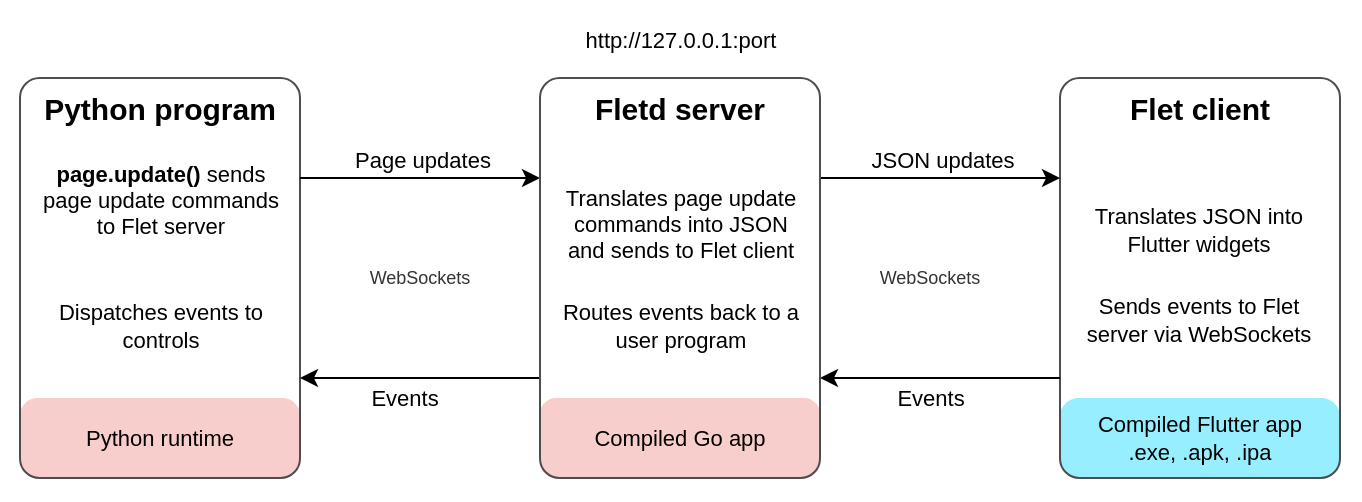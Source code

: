 <mxfile version="20.3.0" type="device" pages="3"><diagram id="pKdXsaXQYBjCAHHxvpPH" name="Current desktop"><mxGraphModel dx="946" dy="609" grid="1" gridSize="10" guides="1" tooltips="1" connect="1" arrows="1" fold="1" page="1" pageScale="1" pageWidth="1100" pageHeight="850" math="0" shadow="0"><root><mxCell id="0"/><mxCell id="1" parent="0"/><mxCell id="WVo8ATG5Aff5aNyCaSvk-2" value="" style="rounded=1;whiteSpace=wrap;html=1;fontSize=12;arcSize=5;strokeColor=none;" vertex="1" parent="1"><mxGeometry x="190" y="100" width="680" height="250" as="geometry"/></mxCell><mxCell id="HLoMKegQJEXttFURE07I-14" value="Python runtime" style="rounded=1;whiteSpace=wrap;html=1;fontSize=11;fillColor=#F8CECC;strokeColor=none;arcSize=22;" parent="1" vertex="1"><mxGeometry x="200" y="299" width="140" height="40" as="geometry"/></mxCell><mxCell id="HLoMKegQJEXttFURE07I-1" value="Compiled Flutter app&lt;br style=&quot;font-size: 11px;&quot;&gt;.exe, .apk, .ipa" style="rounded=1;whiteSpace=wrap;html=1;fontSize=11;fillColor=#96EEFF;strokeColor=none;arcSize=23;" parent="1" vertex="1"><mxGeometry x="720" y="299" width="140" height="40" as="geometry"/></mxCell><mxCell id="FlBj93cmDOt8YyDK-OAz-1" value="Flet client" style="rounded=1;whiteSpace=wrap;html=1;fontSize=15;labelPosition=center;verticalLabelPosition=middle;align=center;verticalAlign=top;arcSize=7;fontStyle=1;fillColor=none;strokeColor=#4D4D4D;" parent="1" vertex="1"><mxGeometry x="720" y="139" width="140" height="200" as="geometry"/></mxCell><mxCell id="HLoMKegQJEXttFURE07I-13" value="Python program" style="rounded=1;whiteSpace=wrap;html=1;fontSize=15;labelPosition=center;verticalLabelPosition=middle;align=center;verticalAlign=top;arcSize=7;fontStyle=1;fillColor=none;strokeColor=#4D4D4D;" parent="1" vertex="1"><mxGeometry x="200" y="139" width="140" height="200" as="geometry"/></mxCell><mxCell id="HLoMKegQJEXttFURE07I-44" value="WebSockets" style="rounded=0;whiteSpace=wrap;html=1;strokeWidth=2;fontSize=9;align=center;strokeColor=none;fontColor=#333333;fillColor=none;" parent="1" vertex="1"><mxGeometry x="350" y="229" width="100" height="20" as="geometry"/></mxCell><mxCell id="FlBj93cmDOt8YyDK-OAz-14" value="" style="endArrow=classic;html=1;entryX=0;entryY=0.25;entryDx=0;entryDy=0;exitX=1;exitY=0.25;exitDx=0;exitDy=0;" parent="1" source="HLoMKegQJEXttFURE07I-4" target="FlBj93cmDOt8YyDK-OAz-1" edge="1"><mxGeometry width="50" height="50" relative="1" as="geometry"><mxPoint x="600" y="208.08" as="sourcePoint"/><mxPoint x="780" y="208.08" as="targetPoint"/></mxGeometry></mxCell><mxCell id="HLoMKegQJEXttFURE07I-6" value="&amp;nbsp; JSON updates&amp;nbsp;&amp;nbsp;" style="edgeLabel;html=1;align=center;verticalAlign=middle;resizable=0;points=[];fontSize=11;labelBackgroundColor=#ffffff;" parent="FlBj93cmDOt8YyDK-OAz-14" vertex="1" connectable="0"><mxGeometry x="-0.278" y="4" relative="1" as="geometry"><mxPoint x="17" y="-5" as="offset"/></mxGeometry></mxCell><mxCell id="HLoMKegQJEXttFURE07I-8" value="" style="endArrow=classic;html=1;labelBackgroundColor=#ffffff;exitX=0;exitY=0.75;exitDx=0;exitDy=0;entryX=1;entryY=0.75;entryDx=0;entryDy=0;" parent="1" source="FlBj93cmDOt8YyDK-OAz-1" target="HLoMKegQJEXttFURE07I-4" edge="1"><mxGeometry width="50" height="50" relative="1" as="geometry"><mxPoint x="780" y="270" as="sourcePoint"/><mxPoint x="600" y="270" as="targetPoint"/></mxGeometry></mxCell><mxCell id="HLoMKegQJEXttFURE07I-9" value="&amp;nbsp; Events&amp;nbsp;&amp;nbsp;" style="edgeLabel;html=1;align=center;verticalAlign=middle;resizable=0;points=[];fontSize=11;" parent="HLoMKegQJEXttFURE07I-8" vertex="1" connectable="0"><mxGeometry x="-0.278" y="4" relative="1" as="geometry"><mxPoint x="-22" y="6" as="offset"/></mxGeometry></mxCell><mxCell id="HLoMKegQJEXttFURE07I-17" value="" style="endArrow=classic;html=1;exitX=0;exitY=0.75;exitDx=0;exitDy=0;entryX=1;entryY=0.75;entryDx=0;entryDy=0;" parent="1" source="HLoMKegQJEXttFURE07I-4" target="HLoMKegQJEXttFURE07I-13" edge="1"><mxGeometry width="50" height="50" relative="1" as="geometry"><mxPoint x="460" y="269" as="sourcePoint"/><mxPoint x="280" y="269" as="targetPoint"/></mxGeometry></mxCell><mxCell id="HLoMKegQJEXttFURE07I-18" value="&amp;nbsp; Events&amp;nbsp;&amp;nbsp;" style="edgeLabel;html=1;align=center;verticalAlign=middle;resizable=0;points=[];fontSize=11;" parent="HLoMKegQJEXttFURE07I-17" vertex="1" connectable="0"><mxGeometry x="-0.278" y="4" relative="1" as="geometry"><mxPoint x="-25" y="6" as="offset"/></mxGeometry></mxCell><mxCell id="HLoMKegQJEXttFURE07I-20" value="" style="endArrow=classic;html=1;entryX=0;entryY=0.25;entryDx=0;entryDy=0;exitX=1;exitY=0.25;exitDx=0;exitDy=0;" parent="1" source="HLoMKegQJEXttFURE07I-13" target="HLoMKegQJEXttFURE07I-4" edge="1"><mxGeometry width="50" height="50" relative="1" as="geometry"><mxPoint x="280" y="208.08" as="sourcePoint"/><mxPoint x="460" y="208.08" as="targetPoint"/></mxGeometry></mxCell><mxCell id="HLoMKegQJEXttFURE07I-21" value="&amp;nbsp; Page updates&amp;nbsp;&amp;nbsp;" style="edgeLabel;html=1;align=center;verticalAlign=middle;resizable=0;points=[];fontSize=11;" parent="HLoMKegQJEXttFURE07I-20" vertex="1" connectable="0"><mxGeometry x="-0.278" y="4" relative="1" as="geometry"><mxPoint x="17" y="-5" as="offset"/></mxGeometry></mxCell><mxCell id="HLoMKegQJEXttFURE07I-45" value="WebSockets" style="rounded=0;whiteSpace=wrap;html=1;strokeWidth=2;fontSize=9;align=center;strokeColor=none;fontColor=#333333;fillColor=none;" parent="1" vertex="1"><mxGeometry x="610" y="229" width="90" height="20" as="geometry"/></mxCell><mxCell id="HLoMKegQJEXttFURE07I-15" value="Compiled Go app" style="rounded=1;whiteSpace=wrap;html=1;fontSize=11;fillColor=#F8CECC;strokeColor=none;arcSize=20;" parent="1" vertex="1"><mxGeometry x="460" y="299" width="140" height="40" as="geometry"/></mxCell><mxCell id="HLoMKegQJEXttFURE07I-37" value="&lt;b&gt;page.update()&lt;/b&gt; sends page update commands to Flet server" style="text;html=1;strokeColor=none;fillColor=none;align=center;verticalAlign=middle;whiteSpace=wrap;rounded=0;fontSize=11;" parent="1" vertex="1"><mxGeometry x="207.5" y="170.5" width="125" height="59" as="geometry"/></mxCell><mxCell id="HLoMKegQJEXttFURE07I-38" value="Dispatches events to controls" style="text;html=1;strokeColor=none;fillColor=none;align=center;verticalAlign=middle;whiteSpace=wrap;rounded=0;fontSize=11;" parent="1" vertex="1"><mxGeometry x="207.5" y="252.5" width="125" height="20.5" as="geometry"/></mxCell><mxCell id="HLoMKegQJEXttFURE07I-4" value="Fletd server" style="rounded=1;whiteSpace=wrap;html=1;fontSize=15;labelPosition=center;verticalLabelPosition=middle;align=center;verticalAlign=top;arcSize=7;fontStyle=1;fillColor=none;strokeColor=#4D4D4D;" parent="1" vertex="1"><mxGeometry x="460" y="139" width="140" height="200" as="geometry"/></mxCell><mxCell id="HLoMKegQJEXttFURE07I-5" value="Translates page update commands into JSON and sends to Flet client" style="text;html=1;strokeColor=none;fillColor=none;align=center;verticalAlign=middle;whiteSpace=wrap;rounded=0;fontSize=11;" parent="1" vertex="1"><mxGeometry x="467.5" y="182" width="125" height="59" as="geometry"/></mxCell><mxCell id="HLoMKegQJEXttFURE07I-27" value="Routes events back to a user program" style="text;html=1;strokeColor=none;fillColor=none;align=center;verticalAlign=middle;whiteSpace=wrap;rounded=0;fontSize=11;" parent="1" vertex="1"><mxGeometry x="467.5" y="252.5" width="125" height="20.5" as="geometry"/></mxCell><mxCell id="HLoMKegQJEXttFURE07I-2" value="Translates JSON into Flutter widgets" style="text;html=1;strokeColor=none;fillColor=none;align=center;verticalAlign=middle;whiteSpace=wrap;rounded=0;fontSize=11;" parent="1" vertex="1"><mxGeometry x="727" y="205" width="125" height="20" as="geometry"/></mxCell><mxCell id="HLoMKegQJEXttFURE07I-3" value="Sends events to Flet server via WebSockets" style="text;html=1;strokeColor=none;fillColor=none;align=center;verticalAlign=middle;whiteSpace=wrap;rounded=0;fontSize=11;" parent="1" vertex="1"><mxGeometry x="727" y="250" width="125" height="20" as="geometry"/></mxCell><mxCell id="qrARvcYhl4d_dRE01Mwl-1" value="http://127.0.0.1:port" style="text;html=1;strokeColor=none;fillColor=none;align=center;verticalAlign=middle;whiteSpace=wrap;rounded=0;fontSize=11;" parent="1" vertex="1"><mxGeometry x="467.5" y="110" width="125" height="20.5" as="geometry"/></mxCell></root></mxGraphModel></diagram><diagram id="5Xrvf-g4Hg_r4rUkjGR7" name="Desktop v2"><mxGraphModel dx="946" dy="609" grid="1" gridSize="10" guides="1" tooltips="1" connect="1" arrows="1" fold="1" page="1" pageScale="1" pageWidth="850" pageHeight="1100" math="0" shadow="0"><root><mxCell id="0"/><mxCell id="1" parent="0"/><mxCell id="w2obRGAMBcZE1e8zDetY-1" value="" style="rounded=1;whiteSpace=wrap;html=1;fontSize=12;arcSize=5;strokeColor=none;" vertex="1" parent="1"><mxGeometry x="130" y="130" width="550" height="220" as="geometry"/></mxCell><mxCell id="vmNiLog-bx2hrQhxGa2u-3" value="Flet client" style="rounded=1;whiteSpace=wrap;html=1;fontSize=15;labelPosition=center;verticalLabelPosition=middle;align=center;verticalAlign=top;arcSize=7;fontStyle=1;fillColor=#f5f5f5;strokeColor=#666666;fontColor=#333333;" parent="1" vertex="1"><mxGeometry x="530" y="139" width="140" height="200" as="geometry"/></mxCell><mxCell id="vmNiLog-bx2hrQhxGa2u-4" value="Python" style="rounded=1;whiteSpace=wrap;html=1;fontSize=15;labelPosition=center;verticalLabelPosition=middle;align=center;verticalAlign=top;arcSize=7;fontStyle=1;fillColor=#f5f5f5;strokeColor=#666666;fontColor=#333333;" parent="1" vertex="1"><mxGeometry x="140" y="139" width="200" height="200" as="geometry"/></mxCell><mxCell id="vmNiLog-bx2hrQhxGa2u-1" value="Python runtime (python.exe)" style="rounded=1;whiteSpace=wrap;html=1;fontSize=11;fillColor=#F8CECC;strokeColor=none;arcSize=35;" parent="1" vertex="1"><mxGeometry x="140" y="299" width="200" height="40" as="geometry"/></mxCell><mxCell id="vmNiLog-bx2hrQhxGa2u-2" value="Flutter app (.exe)" style="rounded=1;whiteSpace=wrap;html=1;fontSize=11;fillColor=#96EEFF;strokeColor=none;arcSize=23;" parent="1" vertex="1"><mxGeometry x="530" y="299" width="140" height="40" as="geometry"/></mxCell><mxCell id="vmNiLog-bx2hrQhxGa2u-10" value="" style="endArrow=classic;html=1;exitX=0;exitY=0.75;exitDx=0;exitDy=0;entryX=1;entryY=0.75;entryDx=0;entryDy=0;" parent="1" source="vmNiLog-bx2hrQhxGa2u-3" target="vmNiLog-bx2hrQhxGa2u-4" edge="1"><mxGeometry width="50" height="50" relative="1" as="geometry"><mxPoint x="460" y="289" as="sourcePoint"/><mxPoint x="280" y="269" as="targetPoint"/></mxGeometry></mxCell><mxCell id="vmNiLog-bx2hrQhxGa2u-11" value="&amp;nbsp; Events&amp;nbsp;&amp;nbsp;" style="edgeLabel;html=1;align=center;verticalAlign=middle;resizable=0;points=[];fontSize=11;" parent="vmNiLog-bx2hrQhxGa2u-10" vertex="1" connectable="0"><mxGeometry x="-0.278" y="4" relative="1" as="geometry"><mxPoint x="-28" y="-3" as="offset"/></mxGeometry></mxCell><mxCell id="vmNiLog-bx2hrQhxGa2u-12" value="" style="endArrow=classic;html=1;exitX=1;exitY=0.25;exitDx=0;exitDy=0;entryX=0;entryY=0.25;entryDx=0;entryDy=0;" parent="1" source="vmNiLog-bx2hrQhxGa2u-4" target="vmNiLog-bx2hrQhxGa2u-3" edge="1"><mxGeometry width="50" height="50" relative="1" as="geometry"><mxPoint x="280" y="208.08" as="sourcePoint"/><mxPoint x="460" y="189" as="targetPoint"/></mxGeometry></mxCell><mxCell id="vmNiLog-bx2hrQhxGa2u-13" value="&amp;nbsp; Page updates&amp;nbsp;&amp;nbsp;" style="edgeLabel;html=1;align=center;verticalAlign=middle;resizable=0;points=[];fontSize=11;" parent="vmNiLog-bx2hrQhxGa2u-12" vertex="1" connectable="0"><mxGeometry x="-0.278" y="4" relative="1" as="geometry"><mxPoint x="24" y="5" as="offset"/></mxGeometry></mxCell><mxCell id="vmNiLog-bx2hrQhxGa2u-21" value="Translates JSON into Flutter widgets" style="text;html=1;strokeColor=none;fillColor=none;align=center;verticalAlign=middle;whiteSpace=wrap;rounded=0;fontSize=11;" parent="1" vertex="1"><mxGeometry x="537" y="205" width="125" height="20" as="geometry"/></mxCell><mxCell id="vmNiLog-bx2hrQhxGa2u-22" value="Sends events to Flet server via WebSockets" style="text;html=1;strokeColor=none;fillColor=none;align=center;verticalAlign=middle;whiteSpace=wrap;rounded=0;fontSize=11;" parent="1" vertex="1"><mxGeometry x="537" y="250" width="125" height="20" as="geometry"/></mxCell><mxCell id="vmNiLog-bx2hrQhxGa2u-23" value="tcp://127.0.0.1:port&lt;br&gt;unix:///var/run/flet" style="text;html=1;strokeColor=none;fillColor=none;align=center;verticalAlign=middle;whiteSpace=wrap;rounded=0;fontSize=11;" parent="1" vertex="1"><mxGeometry x="370" y="225" width="125" height="20.5" as="geometry"/></mxCell><mxCell id="vmNiLog-bx2hrQhxGa2u-25" value="User program" style="rounded=1;whiteSpace=wrap;html=1;fontSize=12;labelPosition=center;verticalLabelPosition=middle;align=center;verticalAlign=middle;arcSize=7;fontStyle=1;" parent="1" vertex="1"><mxGeometry x="150" y="170" width="120" height="120" as="geometry"/></mxCell><mxCell id="vmNiLog-bx2hrQhxGa2u-26" value="Fletd" style="rounded=1;whiteSpace=wrap;html=1;fontSize=12;labelPosition=center;verticalLabelPosition=middle;align=center;verticalAlign=middle;arcSize=7;fontStyle=1;" parent="1" vertex="1"><mxGeometry x="280" y="170" width="50" height="120" as="geometry"/></mxCell></root></mxGraphModel></diagram><diagram id="IQDaur8qbdMJk71OkECR" name="Mobile"><mxGraphModel dx="631" dy="406" grid="1" gridSize="10" guides="1" tooltips="1" connect="1" arrows="1" fold="1" page="1" pageScale="1" pageWidth="850" pageHeight="1100" math="0" shadow="0"><root><mxCell id="0"/><mxCell id="1" parent="0"/><mxCell id="deD5bhaUHQ6KEBE-QEPO-1" value="" style="rounded=1;whiteSpace=wrap;html=1;fontSize=11;align=left;strokeColor=#63D6FF;strokeWidth=2;" vertex="1" parent="1"><mxGeometry x="770" y="10" width="260" height="360" as="geometry"/></mxCell><mxCell id="deD5bhaUHQ6KEBE-QEPO-7" value="Flet client" style="rounded=1;whiteSpace=wrap;html=1;fontSize=15;labelPosition=center;verticalLabelPosition=middle;align=center;verticalAlign=top;arcSize=14;fontStyle=1;fillColor=none;strokeColor=#4D4D4D;" vertex="1" parent="1"><mxGeometry x="800" y="40" width="200" height="80" as="geometry"/></mxCell><mxCell id="wpbpJQmQpdzPtfG1Jj3p-2" value="Python" style="rounded=1;whiteSpace=wrap;html=1;fontSize=15;labelPosition=center;verticalLabelPosition=middle;align=center;verticalAlign=top;arcSize=7;fontStyle=1;fillColor=#f5f5f5;strokeColor=#666666;fontColor=#333333;" parent="1" vertex="1"><mxGeometry x="800" y="160" width="200" height="160" as="geometry"/></mxCell><mxCell id="wpbpJQmQpdzPtfG1Jj3p-3" value="Python runtime (python.exe)" style="rounded=1;whiteSpace=wrap;html=1;fontSize=11;fillColor=#F8CECC;strokeColor=none;arcSize=35;" parent="1" vertex="1"><mxGeometry x="800" y="280" width="200" height="40" as="geometry"/></mxCell><mxCell id="wpbpJQmQpdzPtfG1Jj3p-12" value="User program" style="rounded=1;whiteSpace=wrap;html=1;fontSize=12;labelPosition=center;verticalLabelPosition=middle;align=center;verticalAlign=middle;arcSize=7;fontStyle=1;" parent="1" vertex="1"><mxGeometry x="810" y="190" width="120" height="81" as="geometry"/></mxCell><mxCell id="wpbpJQmQpdzPtfG1Jj3p-13" value="Fletd" style="rounded=1;whiteSpace=wrap;html=1;fontSize=12;labelPosition=center;verticalLabelPosition=middle;align=center;verticalAlign=middle;arcSize=7;fontStyle=1;" parent="1" vertex="1"><mxGeometry x="940" y="190" width="50" height="81" as="geometry"/></mxCell><mxCell id="deD5bhaUHQ6KEBE-QEPO-2" value="" style="ellipse;whiteSpace=wrap;html=1;aspect=fixed;rounded=1;strokeColor=#63D6FF;strokeWidth=2;fontSize=14;fontColor=#58BEE3;align=left;" vertex="1" parent="1"><mxGeometry x="885" y="330" width="30" height="30" as="geometry"/></mxCell><mxCell id="deD5bhaUHQ6KEBE-QEPO-4" value="Flutter app&lt;br style=&quot;font-size: 11px;&quot;&gt;.apk, .ipa" style="rounded=1;whiteSpace=wrap;html=1;fontSize=11;fillColor=#96EEFF;strokeColor=none;arcSize=38;" vertex="1" parent="1"><mxGeometry x="800" y="80" width="200" height="40" as="geometry"/></mxCell><mxCell id="zbzUJM7gfrem-6YmcAoF-1" value="FFI&lt;br&gt;unix:///var/run/flet" style="text;html=1;strokeColor=none;fillColor=none;align=center;verticalAlign=middle;whiteSpace=wrap;rounded=0;fontSize=11;" vertex="1" parent="1"><mxGeometry x="837.5" y="130" width="125" height="20.5" as="geometry"/></mxCell></root></mxGraphModel></diagram></mxfile>